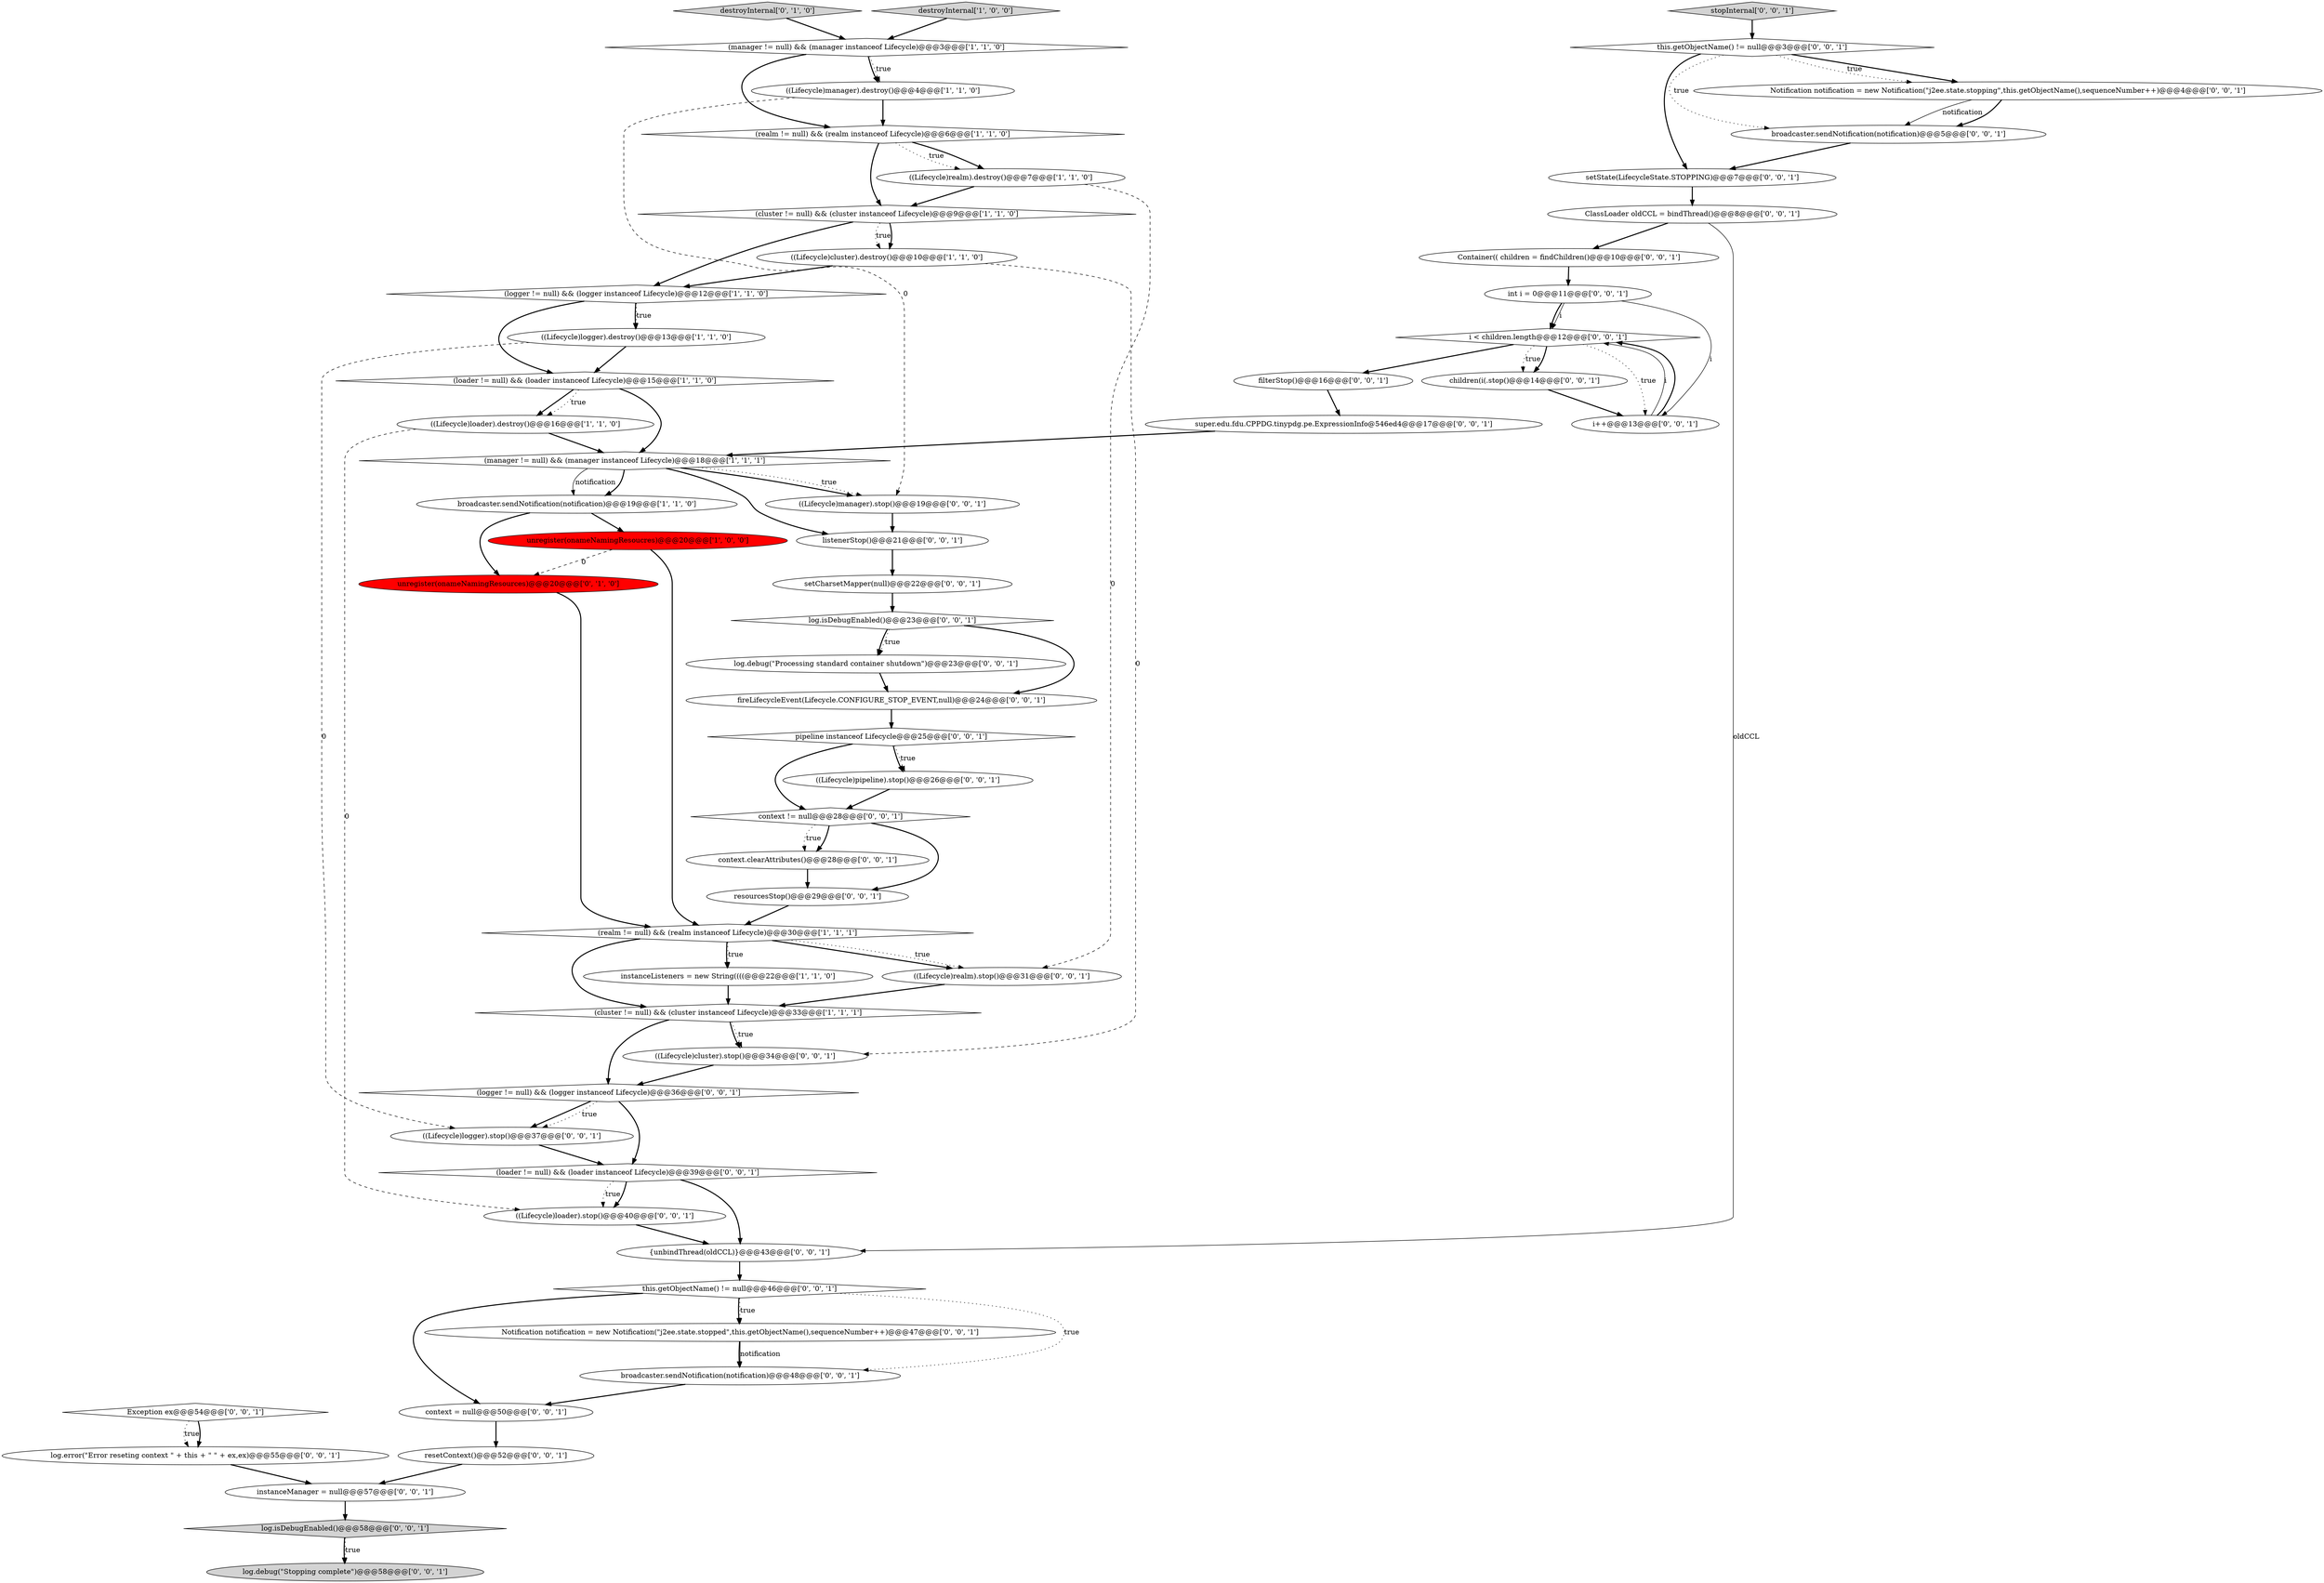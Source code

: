 digraph {
26 [style = filled, label = "fireLifecycleEvent(Lifecycle.CONFIGURE_STOP_EVENT,null)@@@24@@@['0', '0', '1']", fillcolor = white, shape = ellipse image = "AAA0AAABBB3BBB"];
11 [style = filled, label = "((Lifecycle)logger).destroy()@@@13@@@['1', '1', '0']", fillcolor = white, shape = ellipse image = "AAA0AAABBB1BBB"];
58 [style = filled, label = "resourcesStop()@@@29@@@['0', '0', '1']", fillcolor = white, shape = ellipse image = "AAA0AAABBB3BBB"];
35 [style = filled, label = "broadcaster.sendNotification(notification)@@@48@@@['0', '0', '1']", fillcolor = white, shape = ellipse image = "AAA0AAABBB3BBB"];
40 [style = filled, label = "{unbindThread(oldCCL)}@@@43@@@['0', '0', '1']", fillcolor = white, shape = ellipse image = "AAA0AAABBB3BBB"];
25 [style = filled, label = "((Lifecycle)pipeline).stop()@@@26@@@['0', '0', '1']", fillcolor = white, shape = ellipse image = "AAA0AAABBB3BBB"];
0 [style = filled, label = "(manager != null) && (manager instanceof Lifecycle)@@@3@@@['1', '1', '0']", fillcolor = white, shape = diamond image = "AAA0AAABBB1BBB"];
29 [style = filled, label = "i++@@@13@@@['0', '0', '1']", fillcolor = white, shape = ellipse image = "AAA0AAABBB3BBB"];
33 [style = filled, label = "((Lifecycle)logger).stop()@@@37@@@['0', '0', '1']", fillcolor = white, shape = ellipse image = "AAA0AAABBB3BBB"];
1 [style = filled, label = "(realm != null) && (realm instanceof Lifecycle)@@@6@@@['1', '1', '0']", fillcolor = white, shape = diamond image = "AAA0AAABBB1BBB"];
5 [style = filled, label = "((Lifecycle)manager).destroy()@@@4@@@['1', '1', '0']", fillcolor = white, shape = ellipse image = "AAA0AAABBB1BBB"];
23 [style = filled, label = "pipeline instanceof Lifecycle@@@25@@@['0', '0', '1']", fillcolor = white, shape = diamond image = "AAA0AAABBB3BBB"];
43 [style = filled, label = "this.getObjectName() != null@@@3@@@['0', '0', '1']", fillcolor = white, shape = diamond image = "AAA0AAABBB3BBB"];
10 [style = filled, label = "destroyInternal['1', '0', '0']", fillcolor = lightgray, shape = diamond image = "AAA0AAABBB1BBB"];
24 [style = filled, label = "log.isDebugEnabled()@@@58@@@['0', '0', '1']", fillcolor = lightgray, shape = diamond image = "AAA0AAABBB3BBB"];
17 [style = filled, label = "unregister(onameNamingResources)@@@20@@@['0', '1', '0']", fillcolor = red, shape = ellipse image = "AAA1AAABBB2BBB"];
31 [style = filled, label = "super.edu.fdu.CPPDG.tinypdg.pe.ExpressionInfo@546ed4@@@17@@@['0', '0', '1']", fillcolor = white, shape = ellipse image = "AAA0AAABBB3BBB"];
48 [style = filled, label = "(loader != null) && (loader instanceof Lifecycle)@@@39@@@['0', '0', '1']", fillcolor = white, shape = diamond image = "AAA0AAABBB3BBB"];
18 [style = filled, label = "destroyInternal['0', '1', '0']", fillcolor = lightgray, shape = diamond image = "AAA0AAABBB2BBB"];
12 [style = filled, label = "(loader != null) && (loader instanceof Lifecycle)@@@15@@@['1', '1', '0']", fillcolor = white, shape = diamond image = "AAA0AAABBB1BBB"];
55 [style = filled, label = "((Lifecycle)loader).stop()@@@40@@@['0', '0', '1']", fillcolor = white, shape = ellipse image = "AAA0AAABBB3BBB"];
27 [style = filled, label = "((Lifecycle)cluster).stop()@@@34@@@['0', '0', '1']", fillcolor = white, shape = ellipse image = "AAA0AAABBB3BBB"];
44 [style = filled, label = "log.debug(\"Stopping complete\")@@@58@@@['0', '0', '1']", fillcolor = lightgray, shape = ellipse image = "AAA0AAABBB3BBB"];
50 [style = filled, label = "filterStop()@@@16@@@['0', '0', '1']", fillcolor = white, shape = ellipse image = "AAA0AAABBB3BBB"];
13 [style = filled, label = "(cluster != null) && (cluster instanceof Lifecycle)@@@33@@@['1', '1', '1']", fillcolor = white, shape = diamond image = "AAA0AAABBB1BBB"];
30 [style = filled, label = "((Lifecycle)manager).stop()@@@19@@@['0', '0', '1']", fillcolor = white, shape = ellipse image = "AAA0AAABBB3BBB"];
8 [style = filled, label = "(manager != null) && (manager instanceof Lifecycle)@@@18@@@['1', '1', '1']", fillcolor = white, shape = diamond image = "AAA0AAABBB1BBB"];
32 [style = filled, label = "listenerStop()@@@21@@@['0', '0', '1']", fillcolor = white, shape = ellipse image = "AAA0AAABBB3BBB"];
2 [style = filled, label = "((Lifecycle)loader).destroy()@@@16@@@['1', '1', '0']", fillcolor = white, shape = ellipse image = "AAA0AAABBB1BBB"];
45 [style = filled, label = "ClassLoader oldCCL = bindThread()@@@8@@@['0', '0', '1']", fillcolor = white, shape = ellipse image = "AAA0AAABBB3BBB"];
34 [style = filled, label = "Exception ex@@@54@@@['0', '0', '1']", fillcolor = white, shape = diamond image = "AAA0AAABBB3BBB"];
39 [style = filled, label = "Notification notification = new Notification(\"j2ee.state.stopping\",this.getObjectName(),sequenceNumber++)@@@4@@@['0', '0', '1']", fillcolor = white, shape = ellipse image = "AAA0AAABBB3BBB"];
7 [style = filled, label = "((Lifecycle)cluster).destroy()@@@10@@@['1', '1', '0']", fillcolor = white, shape = ellipse image = "AAA0AAABBB1BBB"];
52 [style = filled, label = "instanceManager = null@@@57@@@['0', '0', '1']", fillcolor = white, shape = ellipse image = "AAA0AAABBB3BBB"];
16 [style = filled, label = "unregister(onameNamingResoucres)@@@20@@@['1', '0', '0']", fillcolor = red, shape = ellipse image = "AAA1AAABBB1BBB"];
36 [style = filled, label = "(logger != null) && (logger instanceof Lifecycle)@@@36@@@['0', '0', '1']", fillcolor = white, shape = diamond image = "AAA0AAABBB3BBB"];
21 [style = filled, label = "log.isDebugEnabled()@@@23@@@['0', '0', '1']", fillcolor = white, shape = diamond image = "AAA0AAABBB3BBB"];
54 [style = filled, label = "context = null@@@50@@@['0', '0', '1']", fillcolor = white, shape = ellipse image = "AAA0AAABBB3BBB"];
9 [style = filled, label = "(realm != null) && (realm instanceof Lifecycle)@@@30@@@['1', '1', '1']", fillcolor = white, shape = diamond image = "AAA0AAABBB1BBB"];
42 [style = filled, label = "context != null@@@28@@@['0', '0', '1']", fillcolor = white, shape = diamond image = "AAA0AAABBB3BBB"];
6 [style = filled, label = "(logger != null) && (logger instanceof Lifecycle)@@@12@@@['1', '1', '0']", fillcolor = white, shape = diamond image = "AAA0AAABBB1BBB"];
4 [style = filled, label = "broadcaster.sendNotification(notification)@@@19@@@['1', '1', '0']", fillcolor = white, shape = ellipse image = "AAA0AAABBB1BBB"];
56 [style = filled, label = "context.clearAttributes()@@@28@@@['0', '0', '1']", fillcolor = white, shape = ellipse image = "AAA0AAABBB3BBB"];
57 [style = filled, label = "log.debug(\"Processing standard container shutdown\")@@@23@@@['0', '0', '1']", fillcolor = white, shape = ellipse image = "AAA0AAABBB3BBB"];
38 [style = filled, label = "int i = 0@@@11@@@['0', '0', '1']", fillcolor = white, shape = ellipse image = "AAA0AAABBB3BBB"];
49 [style = filled, label = "stopInternal['0', '0', '1']", fillcolor = lightgray, shape = diamond image = "AAA0AAABBB3BBB"];
51 [style = filled, label = "broadcaster.sendNotification(notification)@@@5@@@['0', '0', '1']", fillcolor = white, shape = ellipse image = "AAA0AAABBB3BBB"];
19 [style = filled, label = "Notification notification = new Notification(\"j2ee.state.stopped\",this.getObjectName(),sequenceNumber++)@@@47@@@['0', '0', '1']", fillcolor = white, shape = ellipse image = "AAA0AAABBB3BBB"];
20 [style = filled, label = "setCharsetMapper(null)@@@22@@@['0', '0', '1']", fillcolor = white, shape = ellipse image = "AAA0AAABBB3BBB"];
59 [style = filled, label = "resetContext()@@@52@@@['0', '0', '1']", fillcolor = white, shape = ellipse image = "AAA0AAABBB3BBB"];
22 [style = filled, label = "log.error(\"Error reseting context \" + this + \" \" + ex,ex)@@@55@@@['0', '0', '1']", fillcolor = white, shape = ellipse image = "AAA0AAABBB3BBB"];
28 [style = filled, label = "Container(( children = findChildren()@@@10@@@['0', '0', '1']", fillcolor = white, shape = ellipse image = "AAA0AAABBB3BBB"];
3 [style = filled, label = "(cluster != null) && (cluster instanceof Lifecycle)@@@9@@@['1', '1', '0']", fillcolor = white, shape = diamond image = "AAA0AAABBB1BBB"];
15 [style = filled, label = "instanceListeners = new String((((@@@22@@@['1', '1', '0']", fillcolor = white, shape = ellipse image = "AAA0AAABBB1BBB"];
46 [style = filled, label = "((Lifecycle)realm).stop()@@@31@@@['0', '0', '1']", fillcolor = white, shape = ellipse image = "AAA0AAABBB3BBB"];
53 [style = filled, label = "setState(LifecycleState.STOPPING)@@@7@@@['0', '0', '1']", fillcolor = white, shape = ellipse image = "AAA0AAABBB3BBB"];
47 [style = filled, label = "this.getObjectName() != null@@@46@@@['0', '0', '1']", fillcolor = white, shape = diamond image = "AAA0AAABBB3BBB"];
14 [style = filled, label = "((Lifecycle)realm).destroy()@@@7@@@['1', '1', '0']", fillcolor = white, shape = ellipse image = "AAA0AAABBB1BBB"];
41 [style = filled, label = "children(i(.stop()@@@14@@@['0', '0', '1']", fillcolor = white, shape = ellipse image = "AAA0AAABBB3BBB"];
37 [style = filled, label = "i < children.length@@@12@@@['0', '0', '1']", fillcolor = white, shape = diamond image = "AAA0AAABBB3BBB"];
14->3 [style = bold, label=""];
8->30 [style = bold, label=""];
8->30 [style = dotted, label="true"];
39->51 [style = solid, label="notification"];
0->5 [style = dotted, label="true"];
13->27 [style = dotted, label="true"];
46->13 [style = bold, label=""];
11->33 [style = dashed, label="0"];
17->9 [style = bold, label=""];
28->38 [style = bold, label=""];
55->40 [style = bold, label=""];
43->51 [style = dotted, label="true"];
51->53 [style = bold, label=""];
36->33 [style = bold, label=""];
58->9 [style = bold, label=""];
52->24 [style = bold, label=""];
21->26 [style = bold, label=""];
12->2 [style = bold, label=""];
39->51 [style = bold, label=""];
6->11 [style = bold, label=""];
43->53 [style = bold, label=""];
21->57 [style = dotted, label="true"];
13->36 [style = bold, label=""];
33->48 [style = bold, label=""];
40->47 [style = bold, label=""];
9->15 [style = dotted, label="true"];
6->11 [style = dotted, label="true"];
8->4 [style = bold, label=""];
32->20 [style = bold, label=""];
18->0 [style = bold, label=""];
16->9 [style = bold, label=""];
4->16 [style = bold, label=""];
23->25 [style = bold, label=""];
3->7 [style = dotted, label="true"];
15->13 [style = bold, label=""];
35->54 [style = bold, label=""];
48->55 [style = dotted, label="true"];
12->2 [style = dotted, label="true"];
24->44 [style = bold, label=""];
11->12 [style = bold, label=""];
56->58 [style = bold, label=""];
5->1 [style = bold, label=""];
34->22 [style = dotted, label="true"];
8->4 [style = solid, label="notification"];
29->37 [style = solid, label="i"];
37->41 [style = dotted, label="true"];
3->7 [style = bold, label=""];
38->37 [style = bold, label=""];
47->54 [style = bold, label=""];
50->31 [style = bold, label=""];
42->56 [style = bold, label=""];
48->55 [style = bold, label=""];
10->0 [style = bold, label=""];
7->6 [style = bold, label=""];
54->59 [style = bold, label=""];
5->30 [style = dashed, label="0"];
4->17 [style = bold, label=""];
21->57 [style = bold, label=""];
37->41 [style = bold, label=""];
47->19 [style = dotted, label="true"];
57->26 [style = bold, label=""];
9->46 [style = bold, label=""];
24->44 [style = dotted, label="true"];
1->3 [style = bold, label=""];
3->6 [style = bold, label=""];
30->32 [style = bold, label=""];
29->37 [style = bold, label=""];
14->46 [style = dashed, label="0"];
2->55 [style = dashed, label="0"];
38->37 [style = solid, label="i"];
23->42 [style = bold, label=""];
13->27 [style = bold, label=""];
42->58 [style = bold, label=""];
12->8 [style = bold, label=""];
0->1 [style = bold, label=""];
19->35 [style = bold, label=""];
9->46 [style = dotted, label="true"];
25->42 [style = bold, label=""];
43->39 [style = bold, label=""];
31->8 [style = bold, label=""];
23->25 [style = dotted, label="true"];
0->5 [style = bold, label=""];
6->12 [style = bold, label=""];
36->33 [style = dotted, label="true"];
27->36 [style = bold, label=""];
8->32 [style = bold, label=""];
41->29 [style = bold, label=""];
22->52 [style = bold, label=""];
59->52 [style = bold, label=""];
38->29 [style = solid, label="i"];
37->29 [style = dotted, label="true"];
1->14 [style = dotted, label="true"];
45->28 [style = bold, label=""];
49->43 [style = bold, label=""];
48->40 [style = bold, label=""];
34->22 [style = bold, label=""];
7->27 [style = dashed, label="0"];
20->21 [style = bold, label=""];
47->35 [style = dotted, label="true"];
9->15 [style = bold, label=""];
45->40 [style = solid, label="oldCCL"];
26->23 [style = bold, label=""];
42->56 [style = dotted, label="true"];
36->48 [style = bold, label=""];
47->19 [style = bold, label=""];
19->35 [style = solid, label="notification"];
1->14 [style = bold, label=""];
16->17 [style = dashed, label="0"];
53->45 [style = bold, label=""];
37->50 [style = bold, label=""];
2->8 [style = bold, label=""];
43->39 [style = dotted, label="true"];
9->13 [style = bold, label=""];
}
